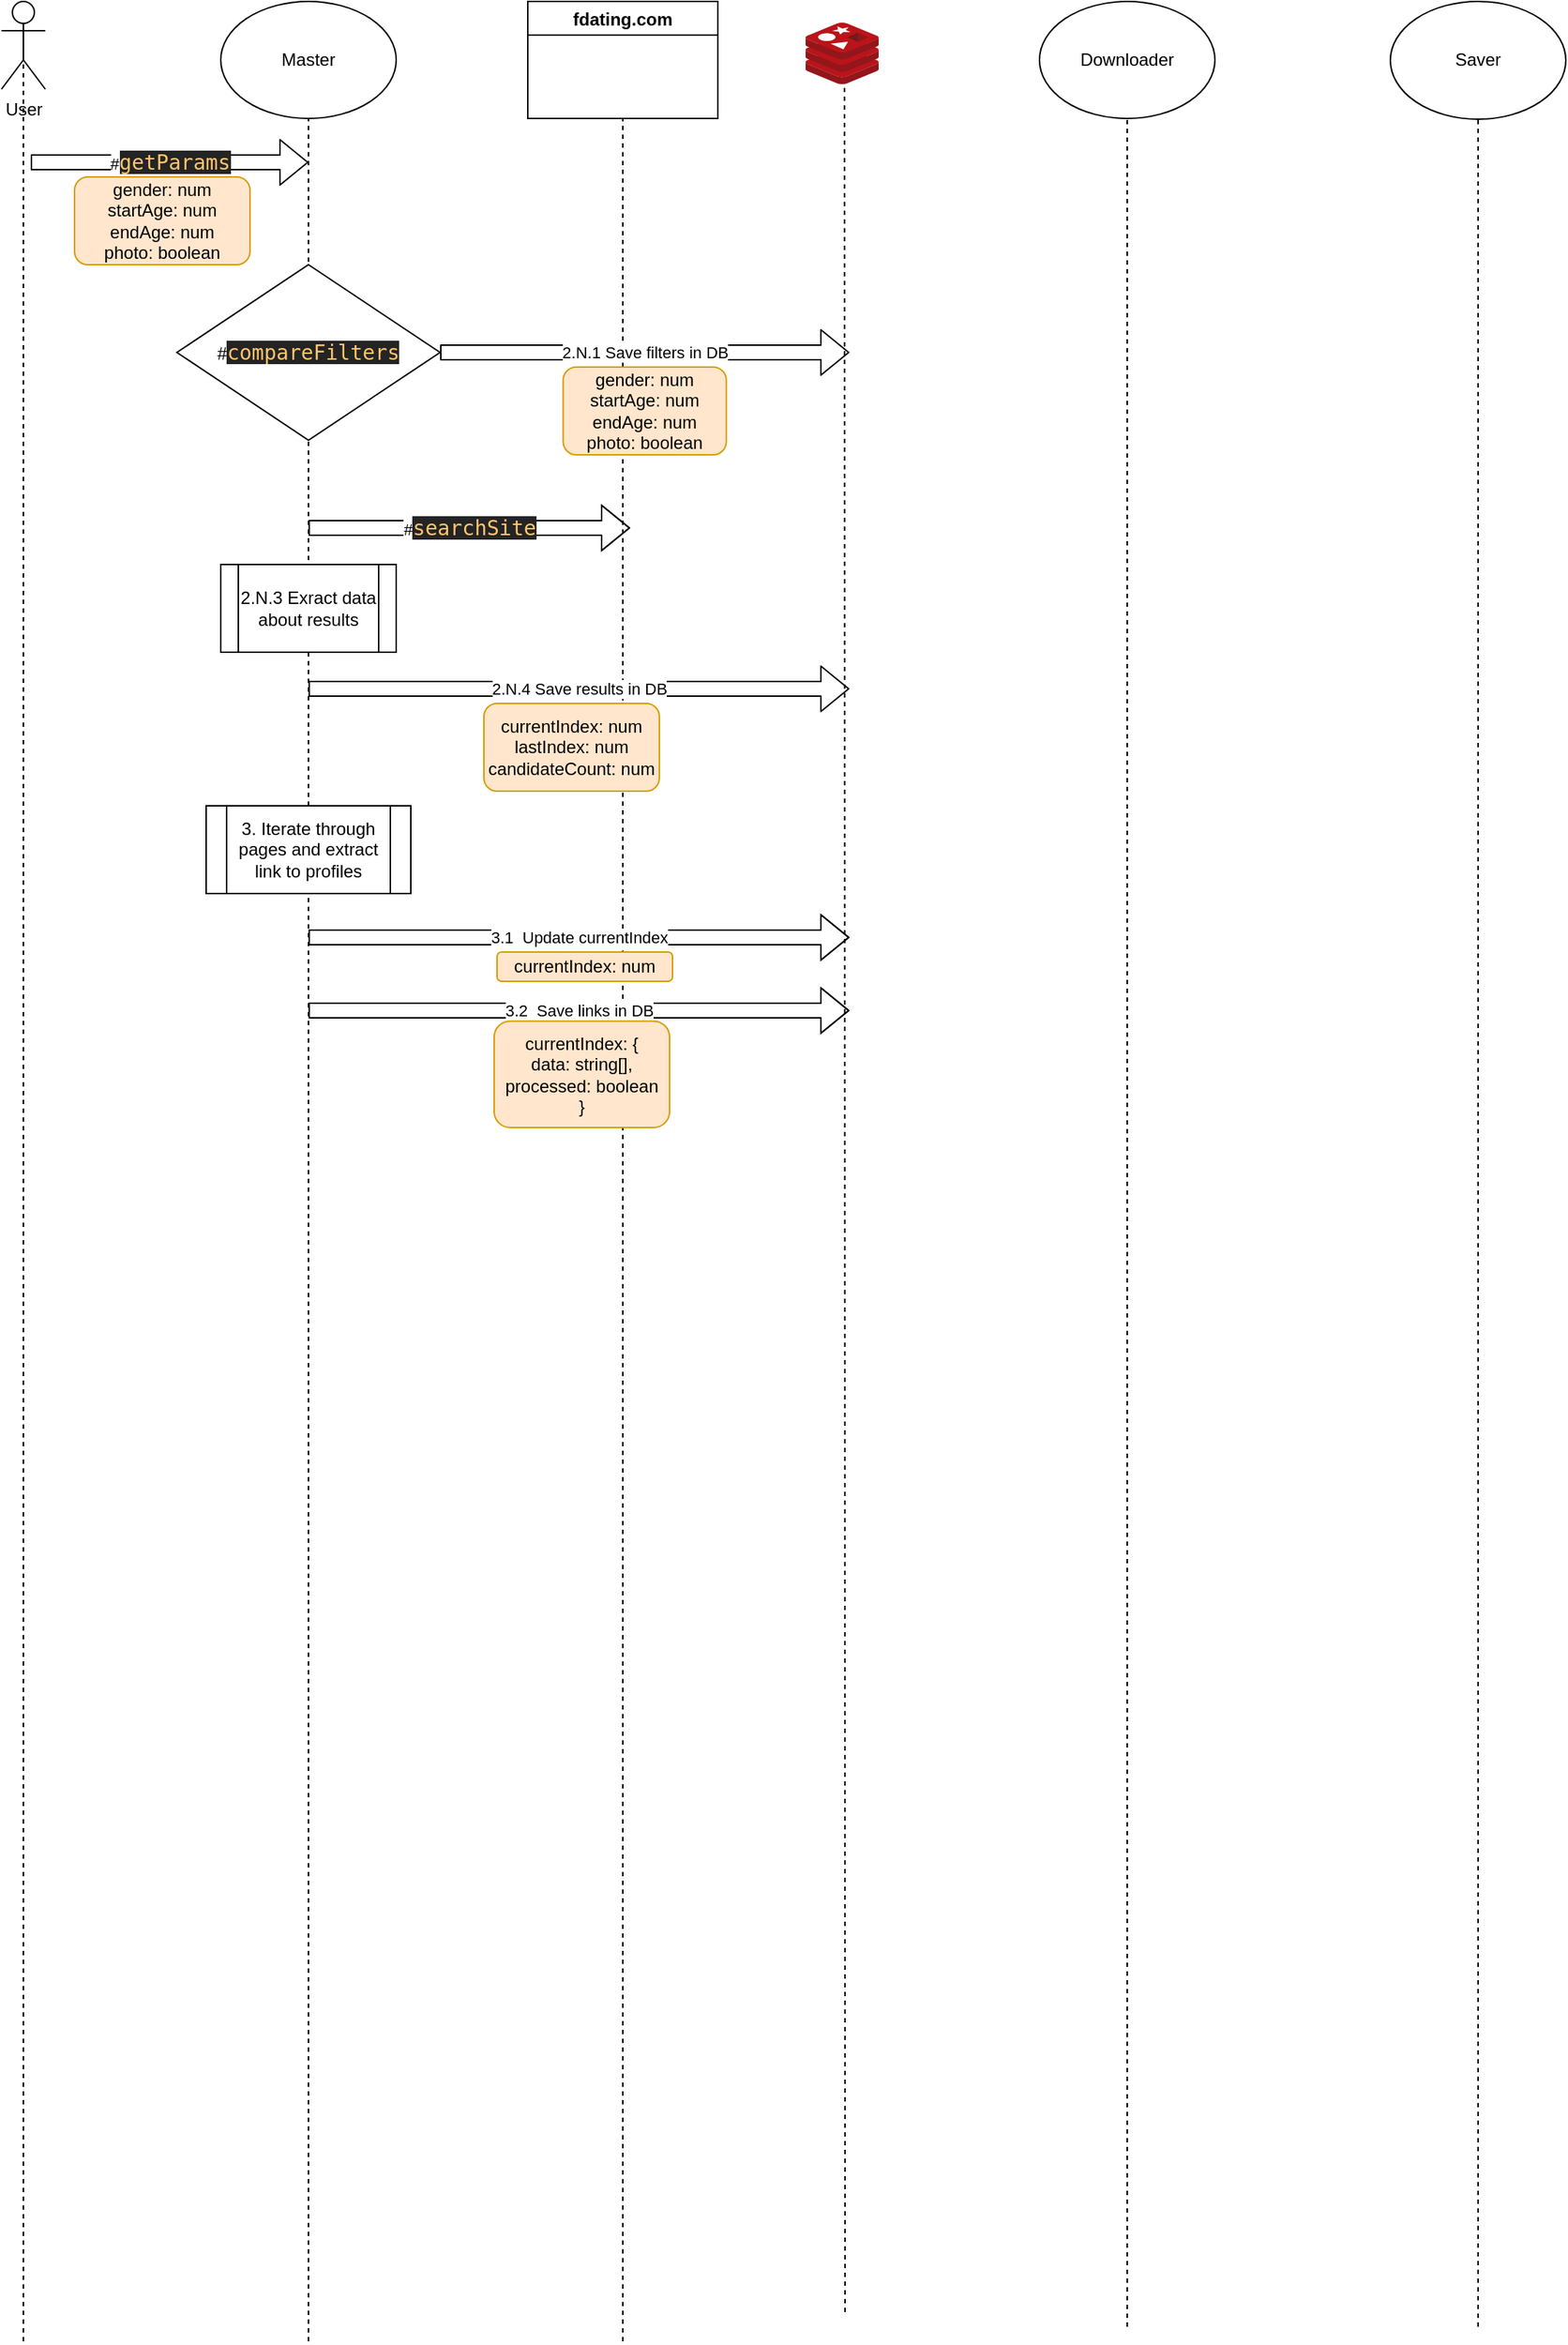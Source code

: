 <mxfile>
    <diagram id="SZXNvtV3E4CguaLO8lRz" name="Page-1">
        <mxGraphModel dx="1232" dy="415" grid="1" gridSize="10" guides="1" tooltips="1" connect="1" arrows="1" fold="1" page="1" pageScale="1" pageWidth="1169" pageHeight="827" math="0" shadow="0">
            <root>
                <mxCell id="0"/>
                <mxCell id="1" parent="0"/>
                <mxCell id="25" value="" style="group;movable=0;resizable=0;rotatable=0;deletable=0;editable=0;connectable=0;" parent="1" vertex="1" connectable="0">
                    <mxGeometry x="410" y="40" width="130" height="1600" as="geometry"/>
                </mxCell>
                <mxCell id="4" value="fdating.com" style="swimlane;movable=0;resizable=0;rotatable=0;deletable=0;editable=0;connectable=0;" parent="25" vertex="1">
                    <mxGeometry width="130" height="80" as="geometry"/>
                </mxCell>
                <mxCell id="18" value="" style="endArrow=none;dashed=1;html=1;entryX=0.5;entryY=1;entryDx=0;entryDy=0;" parent="25" target="4" edge="1">
                    <mxGeometry width="50" height="50" relative="1" as="geometry">
                        <mxPoint x="65" y="1600.0" as="sourcePoint"/>
                        <mxPoint x="-140.0" y="184.615" as="targetPoint"/>
                    </mxGeometry>
                </mxCell>
                <mxCell id="27" value="" style="group;movable=0;resizable=0;rotatable=0;deletable=0;editable=0;connectable=0;" parent="1" vertex="1" connectable="0">
                    <mxGeometry x="1000" y="40" width="120" height="1600" as="geometry"/>
                </mxCell>
                <mxCell id="15" value="Saver" style="ellipse;whiteSpace=wrap;html=1;" parent="27" vertex="1">
                    <mxGeometry width="120" height="80.503" as="geometry"/>
                </mxCell>
                <mxCell id="20" value="" style="endArrow=none;dashed=1;html=1;entryX=0.5;entryY=1;entryDx=0;entryDy=0;" parent="27" target="15" edge="1">
                    <mxGeometry width="50" height="50" relative="1" as="geometry">
                        <mxPoint x="60" y="1590" as="sourcePoint"/>
                        <mxPoint x="-130" y="90.566" as="targetPoint"/>
                    </mxGeometry>
                </mxCell>
                <mxCell id="26" value="" style="group;movable=0;resizable=0;rotatable=0;deletable=0;editable=0;connectable=0;" parent="27" vertex="1" connectable="0">
                    <mxGeometry x="-240" width="120" height="1590" as="geometry"/>
                </mxCell>
                <mxCell id="14" value="Downloader" style="ellipse;whiteSpace=wrap;html=1;" parent="26" vertex="1">
                    <mxGeometry width="120" height="80" as="geometry"/>
                </mxCell>
                <mxCell id="19" value="" style="endArrow=none;dashed=1;html=1;entryX=0.5;entryY=1;entryDx=0;entryDy=0;" parent="26" target="14" edge="1">
                    <mxGeometry width="50" height="50" relative="1" as="geometry">
                        <mxPoint x="60" y="1590" as="sourcePoint"/>
                        <mxPoint x="-155.0" y="185.844" as="targetPoint"/>
                    </mxGeometry>
                </mxCell>
                <mxCell id="28" value="" style="group;movable=0;resizable=0;rotatable=0;deletable=0;editable=0;connectable=0;" parent="1" vertex="1" connectable="0">
                    <mxGeometry x="200" y="40" width="120" height="1600" as="geometry"/>
                </mxCell>
                <mxCell id="11" value="Master" style="ellipse;whiteSpace=wrap;html=1;" parent="28" vertex="1">
                    <mxGeometry width="120" height="80" as="geometry"/>
                </mxCell>
                <mxCell id="16" value="" style="endArrow=none;dashed=1;html=1;entryX=0.5;entryY=1;entryDx=0;entryDy=0;" parent="28" target="11" edge="1">
                    <mxGeometry width="50" height="50" relative="1" as="geometry">
                        <mxPoint x="60" y="1600.0" as="sourcePoint"/>
                        <mxPoint x="100" y="311.688" as="targetPoint"/>
                    </mxGeometry>
                </mxCell>
                <mxCell id="29" value="" style="group;movable=0;resizable=0;rotatable=0;deletable=0;editable=0;connectable=0;" parent="1" vertex="1" connectable="0">
                    <mxGeometry x="50" y="40" width="30" height="1600" as="geometry"/>
                </mxCell>
                <mxCell id="5" value="User" style="shape=umlActor;verticalLabelPosition=bottom;verticalAlign=top;html=1;outlineConnect=0;movable=0;resizable=0;rotatable=0;deletable=0;editable=0;connectable=0;" parent="29" vertex="1">
                    <mxGeometry width="30" height="60" as="geometry"/>
                </mxCell>
                <mxCell id="17" value="" style="endArrow=none;dashed=1;html=1;entryX=0.5;entryY=0.5;entryDx=0;entryDy=0;entryPerimeter=0;" parent="29" target="5" edge="1">
                    <mxGeometry width="50" height="50" relative="1" as="geometry">
                        <mxPoint x="15" y="1600" as="sourcePoint"/>
                        <mxPoint x="220.0" y="187.013" as="targetPoint"/>
                    </mxGeometry>
                </mxCell>
                <mxCell id="30" value="" style="group;movable=0;resizable=0;rotatable=0;deletable=0;editable=0;connectable=0;" parent="1" vertex="1" connectable="0">
                    <mxGeometry x="600" y="54.5" width="50" height="1565.5" as="geometry"/>
                </mxCell>
                <mxCell id="2" value="" style="aspect=fixed;html=1;points=[];align=center;image;fontSize=12;image=img/lib/mscae/Cache_Redis_Product.svg;" parent="30" vertex="1">
                    <mxGeometry width="50" height="42" as="geometry"/>
                </mxCell>
                <mxCell id="21" value="" style="endArrow=none;dashed=1;html=1;entryX=0.533;entryY=1.062;entryDx=0;entryDy=0;entryPerimeter=0;" parent="30" target="2" edge="1">
                    <mxGeometry width="50" height="50" relative="1" as="geometry">
                        <mxPoint x="27" y="1565.5" as="sourcePoint"/>
                        <mxPoint x="-170" y="148.003" as="targetPoint"/>
                    </mxGeometry>
                </mxCell>
                <mxCell id="23" value="#&lt;span style=&quot;color: rgb(255 , 198 , 109) ; background-color: rgb(36 , 36 , 36) ; font-family: &amp;#34;droid sans mono&amp;#34; , monospace , monospace , &amp;#34;droid sans fallback&amp;#34; ; font-size: 14px&quot;&gt;compareFilters&lt;/span&gt;" style="rhombus;whiteSpace=wrap;html=1;" parent="1" vertex="1">
                    <mxGeometry x="170" y="220" width="180" height="120" as="geometry"/>
                </mxCell>
                <mxCell id="32" value="#&lt;span style=&quot;color: rgb(255 , 198 , 109) ; background-color: rgb(36 , 36 , 36) ; font-family: &amp;#34;droid sans mono&amp;#34; , monospace , monospace , &amp;#34;droid sans fallback&amp;#34; ; font-size: 14px&quot;&gt;searchSite&lt;/span&gt;" style="shape=flexArrow;endArrow=classic;html=1;" parent="1" edge="1">
                    <mxGeometry width="50" height="50" relative="1" as="geometry">
                        <mxPoint x="260" y="400" as="sourcePoint"/>
                        <mxPoint x="480" y="400" as="targetPoint"/>
                        <Array as="points">
                            <mxPoint x="390" y="400"/>
                        </Array>
                    </mxGeometry>
                </mxCell>
                <mxCell id="34" value="2.N.3 Exract data about results" style="shape=process;whiteSpace=wrap;html=1;backgroundOutline=1;" parent="1" vertex="1">
                    <mxGeometry x="200" y="425" width="120" height="60" as="geometry"/>
                </mxCell>
                <mxCell id="40" value="" style="group" parent="1" vertex="1" connectable="0">
                    <mxGeometry x="260" y="510" width="370" height="70" as="geometry"/>
                </mxCell>
                <mxCell id="38" value="2.N.4 Save results in DB" style="shape=flexArrow;endArrow=classic;html=1;" parent="40" edge="1">
                    <mxGeometry width="50" height="50" relative="1" as="geometry">
                        <mxPoint as="sourcePoint"/>
                        <mxPoint x="370" as="targetPoint"/>
                        <Array as="points"/>
                    </mxGeometry>
                </mxCell>
                <mxCell id="36" value="&lt;font color=&quot;#000000&quot;&gt;currentIndex: num&lt;br&gt;lastIndex: num&lt;br&gt;candidateCount: num&lt;br&gt;&lt;/font&gt;" style="rounded=1;whiteSpace=wrap;html=1;fillColor=#ffe6cc;strokeColor=#d79b00;" parent="40" vertex="1">
                    <mxGeometry x="120" y="10" width="120" height="60" as="geometry"/>
                </mxCell>
                <mxCell id="41" value="3. Iterate through pages and extract link to profiles" style="shape=process;whiteSpace=wrap;html=1;backgroundOutline=1;" parent="1" vertex="1">
                    <mxGeometry x="190" y="590" width="140" height="60" as="geometry"/>
                </mxCell>
                <mxCell id="46" value="" style="group" parent="1" vertex="1" connectable="0">
                    <mxGeometry x="389" y="680" width="120" height="30" as="geometry"/>
                </mxCell>
                <mxCell id="42" value="3.1&amp;nbsp; Update currentIndex" style="shape=flexArrow;endArrow=classic;html=1;" parent="46" edge="1">
                    <mxGeometry width="50" height="50" relative="1" as="geometry">
                        <mxPoint x="-129" as="sourcePoint"/>
                        <mxPoint x="241" as="targetPoint"/>
                        <Array as="points">
                            <mxPoint x="11"/>
                        </Array>
                    </mxGeometry>
                </mxCell>
                <mxCell id="44" value="&lt;font color=&quot;#000000&quot;&gt;currentIndex: num&lt;br&gt;&lt;/font&gt;" style="rounded=1;whiteSpace=wrap;html=1;fillColor=#ffe6cc;strokeColor=#d79b00;" parent="46" vertex="1">
                    <mxGeometry y="10" width="120" height="20" as="geometry"/>
                </mxCell>
                <mxCell id="48" value="" style="group" parent="1" vertex="1" connectable="0">
                    <mxGeometry x="387" y="730" width="120" height="80" as="geometry"/>
                </mxCell>
                <mxCell id="45" value="3.2&amp;nbsp; Save links in DB" style="shape=flexArrow;endArrow=classic;html=1;" parent="48" edge="1">
                    <mxGeometry width="50" height="50" relative="1" as="geometry">
                        <mxPoint x="-127" as="sourcePoint"/>
                        <mxPoint x="243" as="targetPoint"/>
                        <Array as="points">
                            <mxPoint x="13"/>
                        </Array>
                    </mxGeometry>
                </mxCell>
                <mxCell id="47" value="&lt;font color=&quot;#000000&quot;&gt;currentIndex: {&lt;br&gt;data:&amp;nbsp;&lt;/font&gt;&lt;span style=&quot;color: rgb(0 , 0 , 0)&quot;&gt;string[],&lt;br&gt;&lt;/span&gt;&lt;font color=&quot;#000000&quot;&gt;processed: boolean&lt;br&gt;}&lt;br&gt;&lt;/font&gt;" style="rounded=1;whiteSpace=wrap;html=1;fillColor=#ffe6cc;strokeColor=#d79b00;" parent="48" vertex="1">
                    <mxGeometry y="7.2" width="120" height="72.8" as="geometry"/>
                </mxCell>
                <mxCell id="52" value="" style="group" parent="1" vertex="1" connectable="0">
                    <mxGeometry x="350" y="280" width="280" height="70" as="geometry"/>
                </mxCell>
                <mxCell id="53" value="&lt;font color=&quot;#000000&quot;&gt;gender: num&lt;br&gt;startAge: num&lt;br&gt;endAge: num&lt;br&gt;photo: boolean&lt;br&gt;&lt;/font&gt;" style="rounded=1;whiteSpace=wrap;html=1;fillColor=#ffe6cc;strokeColor=#d79b00;" parent="52" vertex="1">
                    <mxGeometry x="84.19" y="10" width="111.62" height="60" as="geometry"/>
                </mxCell>
                <mxCell id="54" value="2.N.1 Save filters in DB" style="shape=flexArrow;endArrow=classic;html=1;" parent="52" edge="1">
                    <mxGeometry width="50" height="50" relative="1" as="geometry">
                        <mxPoint as="sourcePoint"/>
                        <mxPoint x="280" as="targetPoint"/>
                    </mxGeometry>
                </mxCell>
                <mxCell id="7" value="&lt;font color=&quot;#000000&quot;&gt;gender: num&lt;br&gt;startAge: num&lt;br&gt;endAge: num&lt;br&gt;photo: boolean&lt;br&gt;&lt;/font&gt;" style="rounded=1;whiteSpace=wrap;html=1;fillColor=#ffe6cc;strokeColor=#d79b00;" parent="1" vertex="1">
                    <mxGeometry x="100" y="160" width="120" height="60" as="geometry"/>
                </mxCell>
                <mxCell id="22" value="#&lt;span style=&quot;color: rgb(255 , 198 , 109) ; background-color: rgb(36 , 36 , 36) ; font-family: &amp;#34;droid sans mono&amp;#34; , monospace , monospace , &amp;#34;droid sans fallback&amp;#34; ; font-size: 14px&quot;&gt;getParams&lt;/span&gt;" style="shape=flexArrow;endArrow=classic;html=1;" parent="1" edge="1">
                    <mxGeometry x="70" y="150" width="50" height="50" as="geometry">
                        <mxPoint x="70" y="150" as="sourcePoint"/>
                        <mxPoint x="260" y="150" as="targetPoint"/>
                    </mxGeometry>
                </mxCell>
            </root>
        </mxGraphModel>
    </diagram>
</mxfile>